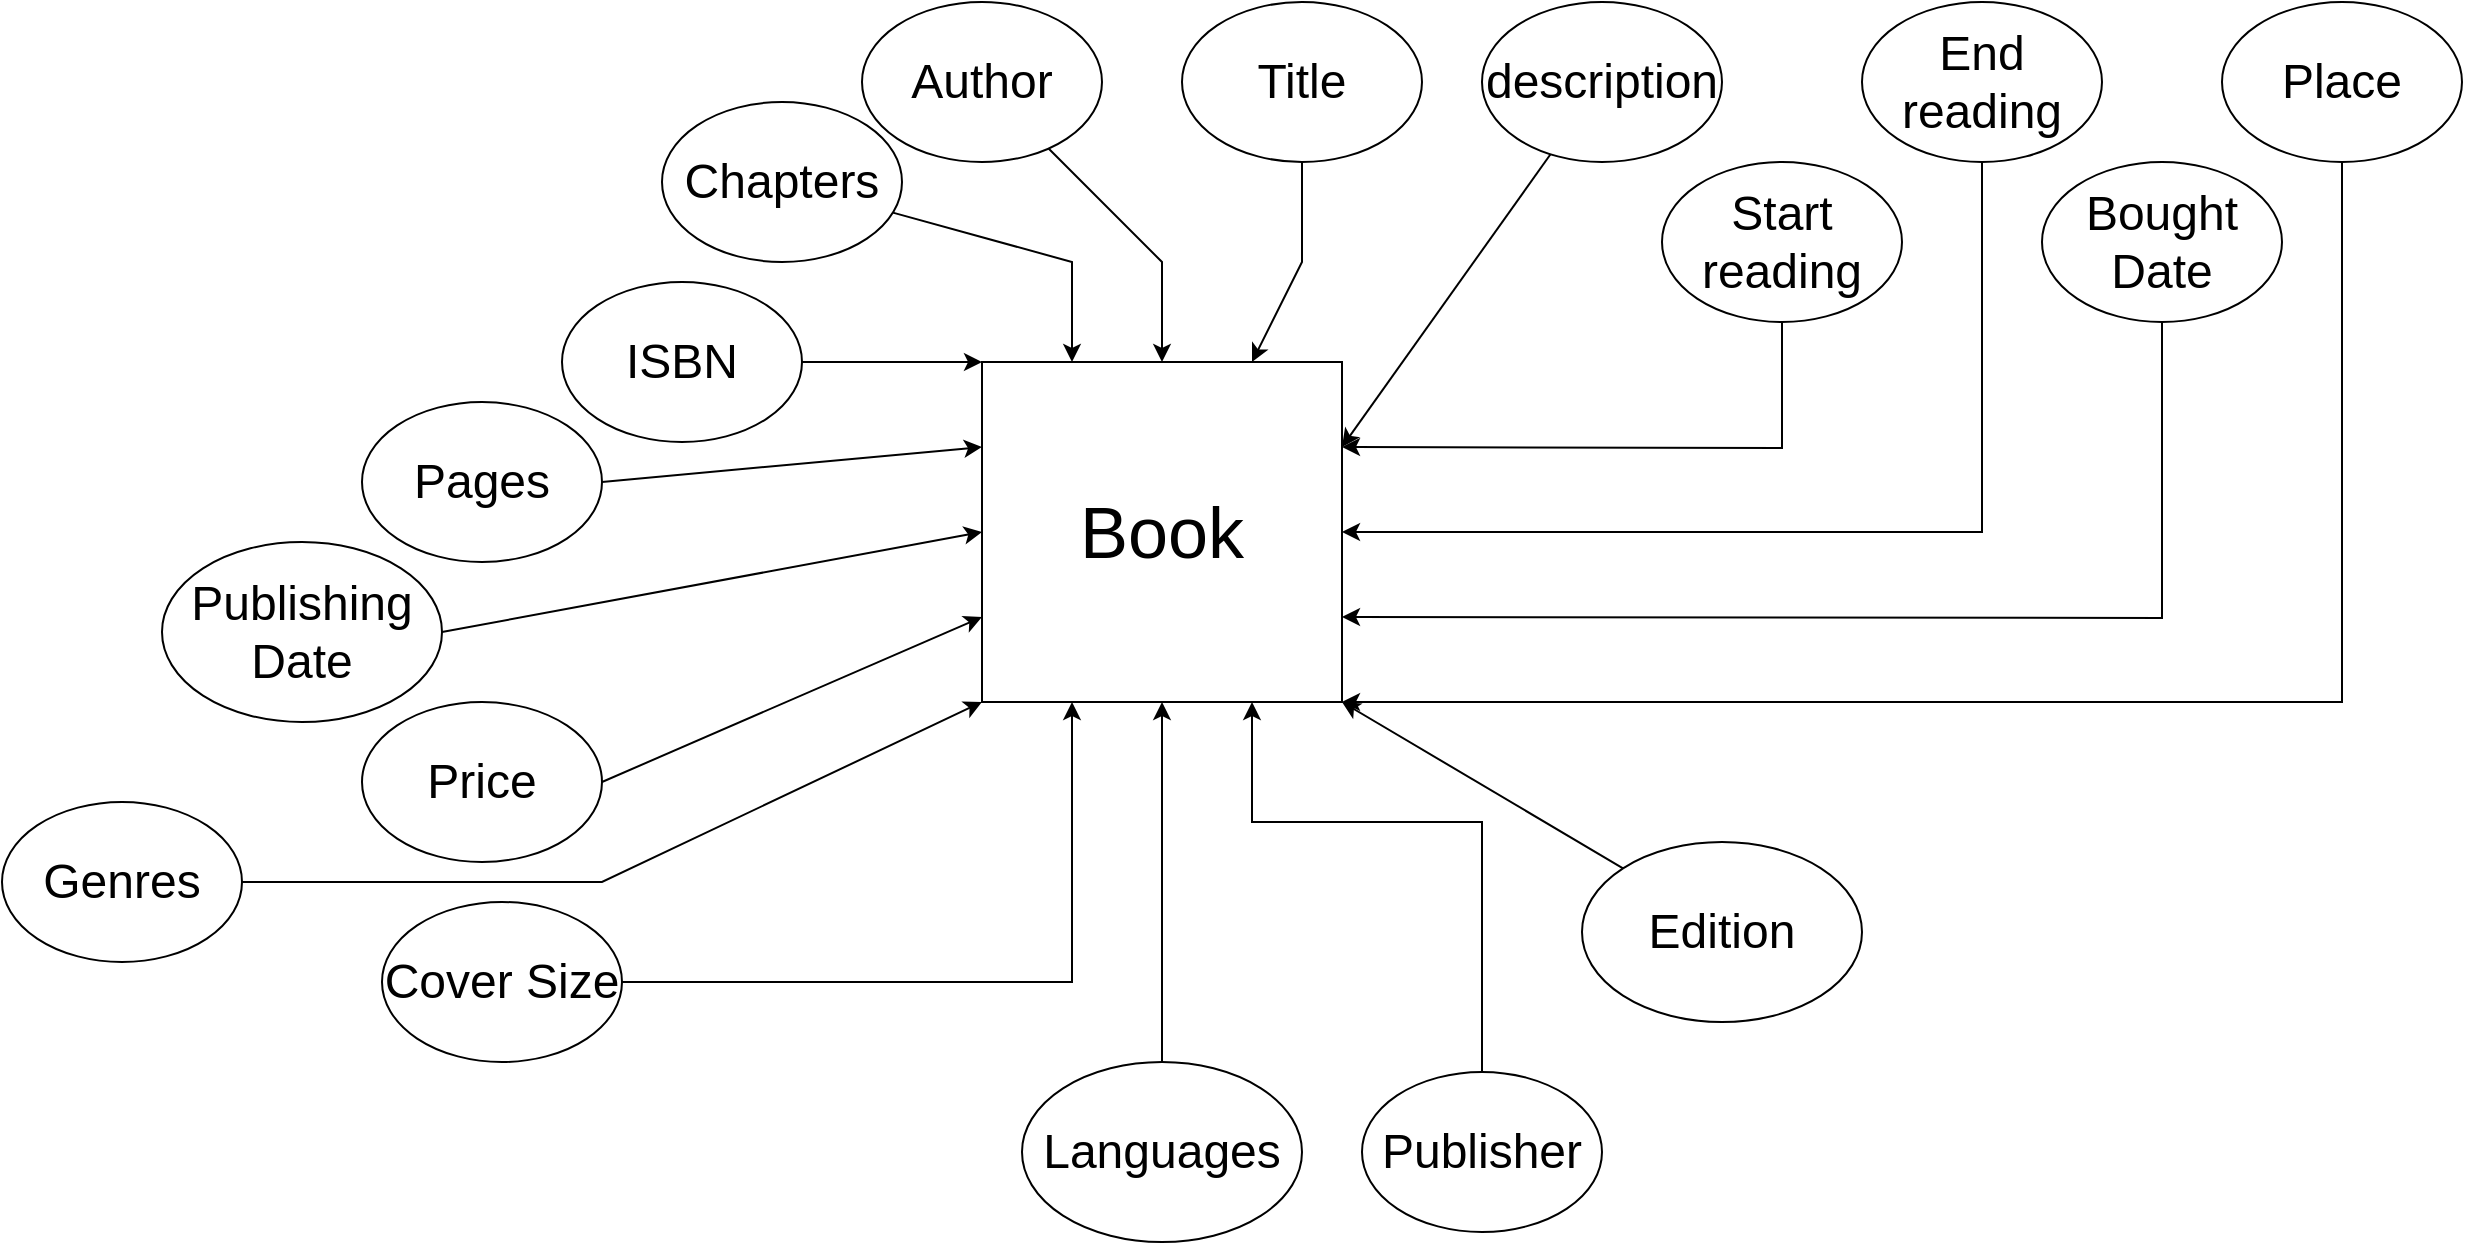 <mxfile version="13.7.1" type="github">
  <diagram name="Page-1" id="9f46799a-70d6-7492-0946-bef42562c5a5">
    <mxGraphModel dx="3055" dy="1173" grid="1" gridSize="10" guides="1" tooltips="1" connect="1" arrows="1" fold="1" page="1" pageScale="1" pageWidth="1100" pageHeight="850" background="#ffffff" math="0" shadow="0">
      <root>
        <mxCell id="0" />
        <mxCell id="1" parent="0" />
        <mxCell id="UbxJVFyxVuAruex3Ilno-1" value="&lt;font style=&quot;font-size: 36px&quot;&gt;Book&lt;/font&gt;" style="rounded=0;whiteSpace=wrap;html=1;" vertex="1" parent="1">
          <mxGeometry x="170" y="210" width="180" height="170" as="geometry" />
        </mxCell>
        <mxCell id="UbxJVFyxVuAruex3Ilno-20" value="" style="edgeStyle=none;rounded=0;orthogonalLoop=1;jettySize=auto;html=1;entryX=0.5;entryY=0;entryDx=0;entryDy=0;" edge="1" parent="1" source="UbxJVFyxVuAruex3Ilno-5" target="UbxJVFyxVuAruex3Ilno-1">
          <mxGeometry relative="1" as="geometry">
            <Array as="points">
              <mxPoint x="260" y="160" />
            </Array>
          </mxGeometry>
        </mxCell>
        <mxCell id="UbxJVFyxVuAruex3Ilno-5" value="&lt;font style=&quot;font-size: 24px&quot;&gt;Author&lt;/font&gt;" style="ellipse;whiteSpace=wrap;html=1;" vertex="1" parent="1">
          <mxGeometry x="110" y="30" width="120" height="80" as="geometry" />
        </mxCell>
        <mxCell id="UbxJVFyxVuAruex3Ilno-18" value="" style="edgeStyle=none;rounded=0;orthogonalLoop=1;jettySize=auto;html=1;entryX=1;entryY=0.25;entryDx=0;entryDy=0;" edge="1" parent="1" source="UbxJVFyxVuAruex3Ilno-7" target="UbxJVFyxVuAruex3Ilno-1">
          <mxGeometry relative="1" as="geometry">
            <mxPoint x="480" y="200.0" as="targetPoint" />
            <Array as="points" />
          </mxGeometry>
        </mxCell>
        <mxCell id="UbxJVFyxVuAruex3Ilno-7" value="&lt;font style=&quot;font-size: 24px&quot;&gt;description&lt;/font&gt;" style="ellipse;whiteSpace=wrap;html=1;" vertex="1" parent="1">
          <mxGeometry x="420" y="30" width="120" height="80" as="geometry" />
        </mxCell>
        <mxCell id="UbxJVFyxVuAruex3Ilno-21" value="" style="edgeStyle=none;rounded=0;orthogonalLoop=1;jettySize=auto;html=1;entryX=0.25;entryY=0;entryDx=0;entryDy=0;" edge="1" parent="1" source="UbxJVFyxVuAruex3Ilno-8" target="UbxJVFyxVuAruex3Ilno-1">
          <mxGeometry relative="1" as="geometry">
            <Array as="points">
              <mxPoint x="215" y="160" />
            </Array>
          </mxGeometry>
        </mxCell>
        <mxCell id="UbxJVFyxVuAruex3Ilno-8" value="&lt;font style=&quot;font-size: 24px&quot;&gt;Chapters&lt;/font&gt;" style="ellipse;whiteSpace=wrap;html=1;" vertex="1" parent="1">
          <mxGeometry x="10" y="80" width="120" height="80" as="geometry" />
        </mxCell>
        <mxCell id="UbxJVFyxVuAruex3Ilno-22" value="" style="edgeStyle=none;rounded=0;orthogonalLoop=1;jettySize=auto;html=1;entryX=0;entryY=0;entryDx=0;entryDy=0;" edge="1" parent="1" source="UbxJVFyxVuAruex3Ilno-9" target="UbxJVFyxVuAruex3Ilno-1">
          <mxGeometry relative="1" as="geometry" />
        </mxCell>
        <mxCell id="UbxJVFyxVuAruex3Ilno-9" value="&lt;font style=&quot;font-size: 24px&quot;&gt;ISBN&lt;/font&gt;" style="ellipse;whiteSpace=wrap;html=1;" vertex="1" parent="1">
          <mxGeometry x="-40" y="170" width="120" height="80" as="geometry" />
        </mxCell>
        <mxCell id="UbxJVFyxVuAruex3Ilno-19" value="" style="edgeStyle=none;rounded=0;orthogonalLoop=1;jettySize=auto;html=1;entryX=0.75;entryY=0;entryDx=0;entryDy=0;" edge="1" parent="1" source="UbxJVFyxVuAruex3Ilno-6" target="UbxJVFyxVuAruex3Ilno-1">
          <mxGeometry relative="1" as="geometry">
            <Array as="points">
              <mxPoint x="330" y="160" />
            </Array>
          </mxGeometry>
        </mxCell>
        <mxCell id="UbxJVFyxVuAruex3Ilno-6" value="&lt;font style=&quot;font-size: 24px&quot;&gt;Title&lt;/font&gt;" style="ellipse;whiteSpace=wrap;html=1;" vertex="1" parent="1">
          <mxGeometry x="270" y="30" width="120" height="80" as="geometry" />
        </mxCell>
        <mxCell id="UbxJVFyxVuAruex3Ilno-28" value="" style="edgeStyle=none;rounded=0;orthogonalLoop=1;jettySize=auto;html=1;entryX=1;entryY=0.25;entryDx=0;entryDy=0;" edge="1" parent="1" source="UbxJVFyxVuAruex3Ilno-23" target="UbxJVFyxVuAruex3Ilno-1">
          <mxGeometry relative="1" as="geometry">
            <mxPoint x="570" y="270" as="targetPoint" />
            <Array as="points">
              <mxPoint x="570" y="253" />
            </Array>
          </mxGeometry>
        </mxCell>
        <mxCell id="UbxJVFyxVuAruex3Ilno-23" value="&lt;font style=&quot;font-size: 24px&quot;&gt;Start reading&lt;/font&gt;" style="ellipse;whiteSpace=wrap;html=1;" vertex="1" parent="1">
          <mxGeometry x="510" y="110" width="120" height="80" as="geometry" />
        </mxCell>
        <mxCell id="UbxJVFyxVuAruex3Ilno-29" style="edgeStyle=none;rounded=0;orthogonalLoop=1;jettySize=auto;html=1;exitX=0.5;exitY=1;exitDx=0;exitDy=0;entryX=1;entryY=0.5;entryDx=0;entryDy=0;" edge="1" parent="1" source="UbxJVFyxVuAruex3Ilno-24" target="UbxJVFyxVuAruex3Ilno-1">
          <mxGeometry relative="1" as="geometry">
            <mxPoint x="570" y="260" as="targetPoint" />
            <Array as="points">
              <mxPoint x="670" y="295" />
            </Array>
          </mxGeometry>
        </mxCell>
        <mxCell id="UbxJVFyxVuAruex3Ilno-24" value="&lt;font style=&quot;font-size: 24px&quot;&gt;End reading&lt;/font&gt;" style="ellipse;whiteSpace=wrap;html=1;" vertex="1" parent="1">
          <mxGeometry x="610" y="30" width="120" height="80" as="geometry" />
        </mxCell>
        <mxCell id="UbxJVFyxVuAruex3Ilno-31" style="edgeStyle=none;rounded=0;orthogonalLoop=1;jettySize=auto;html=1;exitX=0.5;exitY=1;exitDx=0;exitDy=0;entryX=1;entryY=1;entryDx=0;entryDy=0;" edge="1" parent="1" source="UbxJVFyxVuAruex3Ilno-25" target="UbxJVFyxVuAruex3Ilno-1">
          <mxGeometry relative="1" as="geometry">
            <mxPoint x="750" y="390" as="targetPoint" />
            <Array as="points">
              <mxPoint x="850" y="380" />
            </Array>
          </mxGeometry>
        </mxCell>
        <mxCell id="UbxJVFyxVuAruex3Ilno-25" value="&lt;font style=&quot;font-size: 24px&quot;&gt;Place&lt;/font&gt;" style="ellipse;whiteSpace=wrap;html=1;" vertex="1" parent="1">
          <mxGeometry x="790" y="30" width="120" height="80" as="geometry" />
        </mxCell>
        <mxCell id="UbxJVFyxVuAruex3Ilno-30" style="edgeStyle=none;rounded=0;orthogonalLoop=1;jettySize=auto;html=1;exitX=0.5;exitY=1;exitDx=0;exitDy=0;entryX=1;entryY=0.75;entryDx=0;entryDy=0;" edge="1" parent="1" source="UbxJVFyxVuAruex3Ilno-26" target="UbxJVFyxVuAruex3Ilno-1">
          <mxGeometry relative="1" as="geometry">
            <mxPoint x="670" y="260" as="targetPoint" />
            <Array as="points">
              <mxPoint x="760" y="338" />
            </Array>
          </mxGeometry>
        </mxCell>
        <mxCell id="UbxJVFyxVuAruex3Ilno-26" value="&lt;font style=&quot;font-size: 24px&quot;&gt;Bought Date&lt;/font&gt;" style="ellipse;whiteSpace=wrap;html=1;" vertex="1" parent="1">
          <mxGeometry x="700" y="110" width="120" height="80" as="geometry" />
        </mxCell>
        <mxCell id="UbxJVFyxVuAruex3Ilno-35" style="edgeStyle=none;rounded=0;orthogonalLoop=1;jettySize=auto;html=1;exitX=1;exitY=0.5;exitDx=0;exitDy=0;entryX=0;entryY=0.25;entryDx=0;entryDy=0;" edge="1" parent="1" source="UbxJVFyxVuAruex3Ilno-32" target="UbxJVFyxVuAruex3Ilno-1">
          <mxGeometry relative="1" as="geometry" />
        </mxCell>
        <mxCell id="UbxJVFyxVuAruex3Ilno-32" value="&lt;font style=&quot;font-size: 24px&quot;&gt;Pages&lt;/font&gt;" style="ellipse;whiteSpace=wrap;html=1;" vertex="1" parent="1">
          <mxGeometry x="-140" y="230" width="120" height="80" as="geometry" />
        </mxCell>
        <mxCell id="UbxJVFyxVuAruex3Ilno-36" style="edgeStyle=none;rounded=0;orthogonalLoop=1;jettySize=auto;html=1;exitX=1;exitY=0.5;exitDx=0;exitDy=0;entryX=0;entryY=0.5;entryDx=0;entryDy=0;" edge="1" parent="1" source="UbxJVFyxVuAruex3Ilno-33" target="UbxJVFyxVuAruex3Ilno-1">
          <mxGeometry relative="1" as="geometry" />
        </mxCell>
        <mxCell id="UbxJVFyxVuAruex3Ilno-33" value="&lt;font style=&quot;font-size: 24px&quot;&gt;Publishing Date&lt;/font&gt;" style="ellipse;whiteSpace=wrap;html=1;" vertex="1" parent="1">
          <mxGeometry x="-240" y="300" width="140" height="90" as="geometry" />
        </mxCell>
        <mxCell id="UbxJVFyxVuAruex3Ilno-37" style="edgeStyle=none;rounded=0;orthogonalLoop=1;jettySize=auto;html=1;exitX=1;exitY=0.5;exitDx=0;exitDy=0;entryX=0;entryY=0.75;entryDx=0;entryDy=0;" edge="1" parent="1" source="UbxJVFyxVuAruex3Ilno-34" target="UbxJVFyxVuAruex3Ilno-1">
          <mxGeometry relative="1" as="geometry" />
        </mxCell>
        <mxCell id="UbxJVFyxVuAruex3Ilno-34" value="&lt;font style=&quot;font-size: 24px&quot;&gt;Price&lt;/font&gt;" style="ellipse;whiteSpace=wrap;html=1;" vertex="1" parent="1">
          <mxGeometry x="-140" y="380" width="120" height="80" as="geometry" />
        </mxCell>
        <mxCell id="UbxJVFyxVuAruex3Ilno-39" style="edgeStyle=none;rounded=0;orthogonalLoop=1;jettySize=auto;html=1;exitX=1;exitY=0.5;exitDx=0;exitDy=0;entryX=0;entryY=1;entryDx=0;entryDy=0;" edge="1" parent="1" source="UbxJVFyxVuAruex3Ilno-38" target="UbxJVFyxVuAruex3Ilno-1">
          <mxGeometry relative="1" as="geometry">
            <Array as="points">
              <mxPoint x="-20" y="470" />
            </Array>
          </mxGeometry>
        </mxCell>
        <mxCell id="UbxJVFyxVuAruex3Ilno-38" value="&lt;font style=&quot;font-size: 24px&quot;&gt;Genres&lt;/font&gt;" style="ellipse;whiteSpace=wrap;html=1;" vertex="1" parent="1">
          <mxGeometry x="-320" y="430" width="120" height="80" as="geometry" />
        </mxCell>
        <mxCell id="UbxJVFyxVuAruex3Ilno-41" style="edgeStyle=none;rounded=0;orthogonalLoop=1;jettySize=auto;html=1;exitX=1;exitY=0.5;exitDx=0;exitDy=0;entryX=0.25;entryY=1;entryDx=0;entryDy=0;" edge="1" parent="1" source="UbxJVFyxVuAruex3Ilno-40" target="UbxJVFyxVuAruex3Ilno-1">
          <mxGeometry relative="1" as="geometry">
            <mxPoint x="190" y="519.667" as="targetPoint" />
            <Array as="points">
              <mxPoint x="215" y="520" />
            </Array>
          </mxGeometry>
        </mxCell>
        <mxCell id="UbxJVFyxVuAruex3Ilno-40" value="&lt;font style=&quot;font-size: 24px&quot;&gt;Cover Size&lt;/font&gt;" style="ellipse;whiteSpace=wrap;html=1;" vertex="1" parent="1">
          <mxGeometry x="-130" y="480" width="120" height="80" as="geometry" />
        </mxCell>
        <mxCell id="UbxJVFyxVuAruex3Ilno-43" style="edgeStyle=none;rounded=0;orthogonalLoop=1;jettySize=auto;html=1;exitX=0.5;exitY=0;exitDx=0;exitDy=0;entryX=0.5;entryY=1;entryDx=0;entryDy=0;" edge="1" parent="1" source="UbxJVFyxVuAruex3Ilno-42" target="UbxJVFyxVuAruex3Ilno-1">
          <mxGeometry relative="1" as="geometry" />
        </mxCell>
        <mxCell id="UbxJVFyxVuAruex3Ilno-42" value="&lt;font style=&quot;font-size: 24px&quot;&gt;Languages&lt;/font&gt;" style="ellipse;whiteSpace=wrap;html=1;" vertex="1" parent="1">
          <mxGeometry x="190" y="560" width="140" height="90" as="geometry" />
        </mxCell>
        <mxCell id="UbxJVFyxVuAruex3Ilno-45" style="edgeStyle=none;rounded=0;orthogonalLoop=1;jettySize=auto;html=1;exitX=0.5;exitY=0;exitDx=0;exitDy=0;entryX=0.75;entryY=1;entryDx=0;entryDy=0;" edge="1" parent="1" source="UbxJVFyxVuAruex3Ilno-44" target="UbxJVFyxVuAruex3Ilno-1">
          <mxGeometry relative="1" as="geometry">
            <mxPoint x="300" y="390" as="targetPoint" />
            <Array as="points">
              <mxPoint x="420" y="440" />
              <mxPoint x="305" y="440" />
            </Array>
          </mxGeometry>
        </mxCell>
        <mxCell id="UbxJVFyxVuAruex3Ilno-44" value="&lt;font style=&quot;font-size: 24px&quot;&gt;Publisher&lt;/font&gt;" style="ellipse;whiteSpace=wrap;html=1;" vertex="1" parent="1">
          <mxGeometry x="360" y="565" width="120" height="80" as="geometry" />
        </mxCell>
        <mxCell id="UbxJVFyxVuAruex3Ilno-49" style="edgeStyle=none;rounded=0;orthogonalLoop=1;jettySize=auto;html=1;exitX=0;exitY=0;exitDx=0;exitDy=0;entryX=1;entryY=1;entryDx=0;entryDy=0;" edge="1" parent="1" source="UbxJVFyxVuAruex3Ilno-46" target="UbxJVFyxVuAruex3Ilno-1">
          <mxGeometry relative="1" as="geometry" />
        </mxCell>
        <mxCell id="UbxJVFyxVuAruex3Ilno-46" value="&lt;font style=&quot;font-size: 24px&quot;&gt;Edition&lt;/font&gt;" style="ellipse;whiteSpace=wrap;html=1;" vertex="1" parent="1">
          <mxGeometry x="470" y="450" width="140" height="90" as="geometry" />
        </mxCell>
      </root>
    </mxGraphModel>
  </diagram>
</mxfile>
